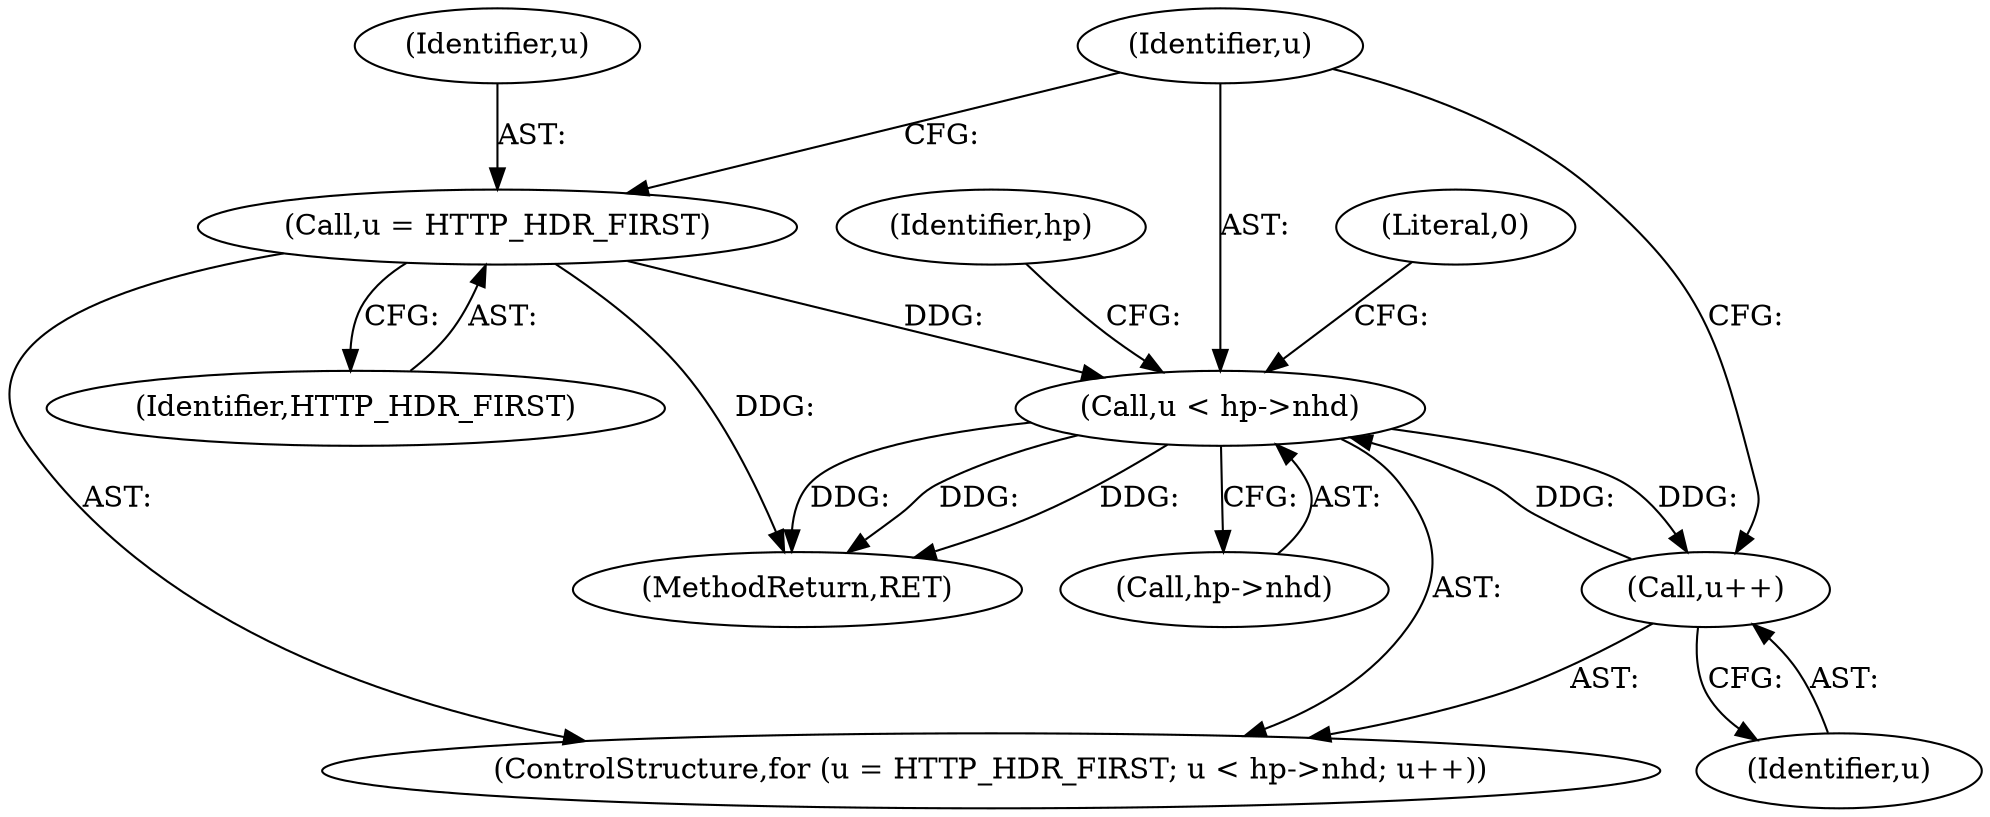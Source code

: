 digraph "0_Varnish-Cache_29870c8fe95e4e8a672f6f28c5fbe692bea09e9c@pointer" {
"1000117" [label="(Call,u < hp->nhd)"];
"1000122" [label="(Call,u++)"];
"1000117" [label="(Call,u < hp->nhd)"];
"1000114" [label="(Call,u = HTTP_HDR_FIRST)"];
"1000116" [label="(Identifier,HTTP_HDR_FIRST)"];
"1000117" [label="(Call,u < hp->nhd)"];
"1000198" [label="(MethodReturn,RET)"];
"1000119" [label="(Call,hp->nhd)"];
"1000122" [label="(Call,u++)"];
"1000114" [label="(Call,u = HTTP_HDR_FIRST)"];
"1000123" [label="(Identifier,u)"];
"1000115" [label="(Identifier,u)"];
"1000118" [label="(Identifier,u)"];
"1000113" [label="(ControlStructure,for (u = HTTP_HDR_FIRST; u < hp->nhd; u++))"];
"1000130" [label="(Identifier,hp)"];
"1000197" [label="(Literal,0)"];
"1000117" -> "1000113"  [label="AST: "];
"1000117" -> "1000119"  [label="CFG: "];
"1000118" -> "1000117"  [label="AST: "];
"1000119" -> "1000117"  [label="AST: "];
"1000130" -> "1000117"  [label="CFG: "];
"1000197" -> "1000117"  [label="CFG: "];
"1000117" -> "1000198"  [label="DDG: "];
"1000117" -> "1000198"  [label="DDG: "];
"1000117" -> "1000198"  [label="DDG: "];
"1000122" -> "1000117"  [label="DDG: "];
"1000114" -> "1000117"  [label="DDG: "];
"1000117" -> "1000122"  [label="DDG: "];
"1000122" -> "1000113"  [label="AST: "];
"1000122" -> "1000123"  [label="CFG: "];
"1000123" -> "1000122"  [label="AST: "];
"1000118" -> "1000122"  [label="CFG: "];
"1000114" -> "1000113"  [label="AST: "];
"1000114" -> "1000116"  [label="CFG: "];
"1000115" -> "1000114"  [label="AST: "];
"1000116" -> "1000114"  [label="AST: "];
"1000118" -> "1000114"  [label="CFG: "];
"1000114" -> "1000198"  [label="DDG: "];
}
